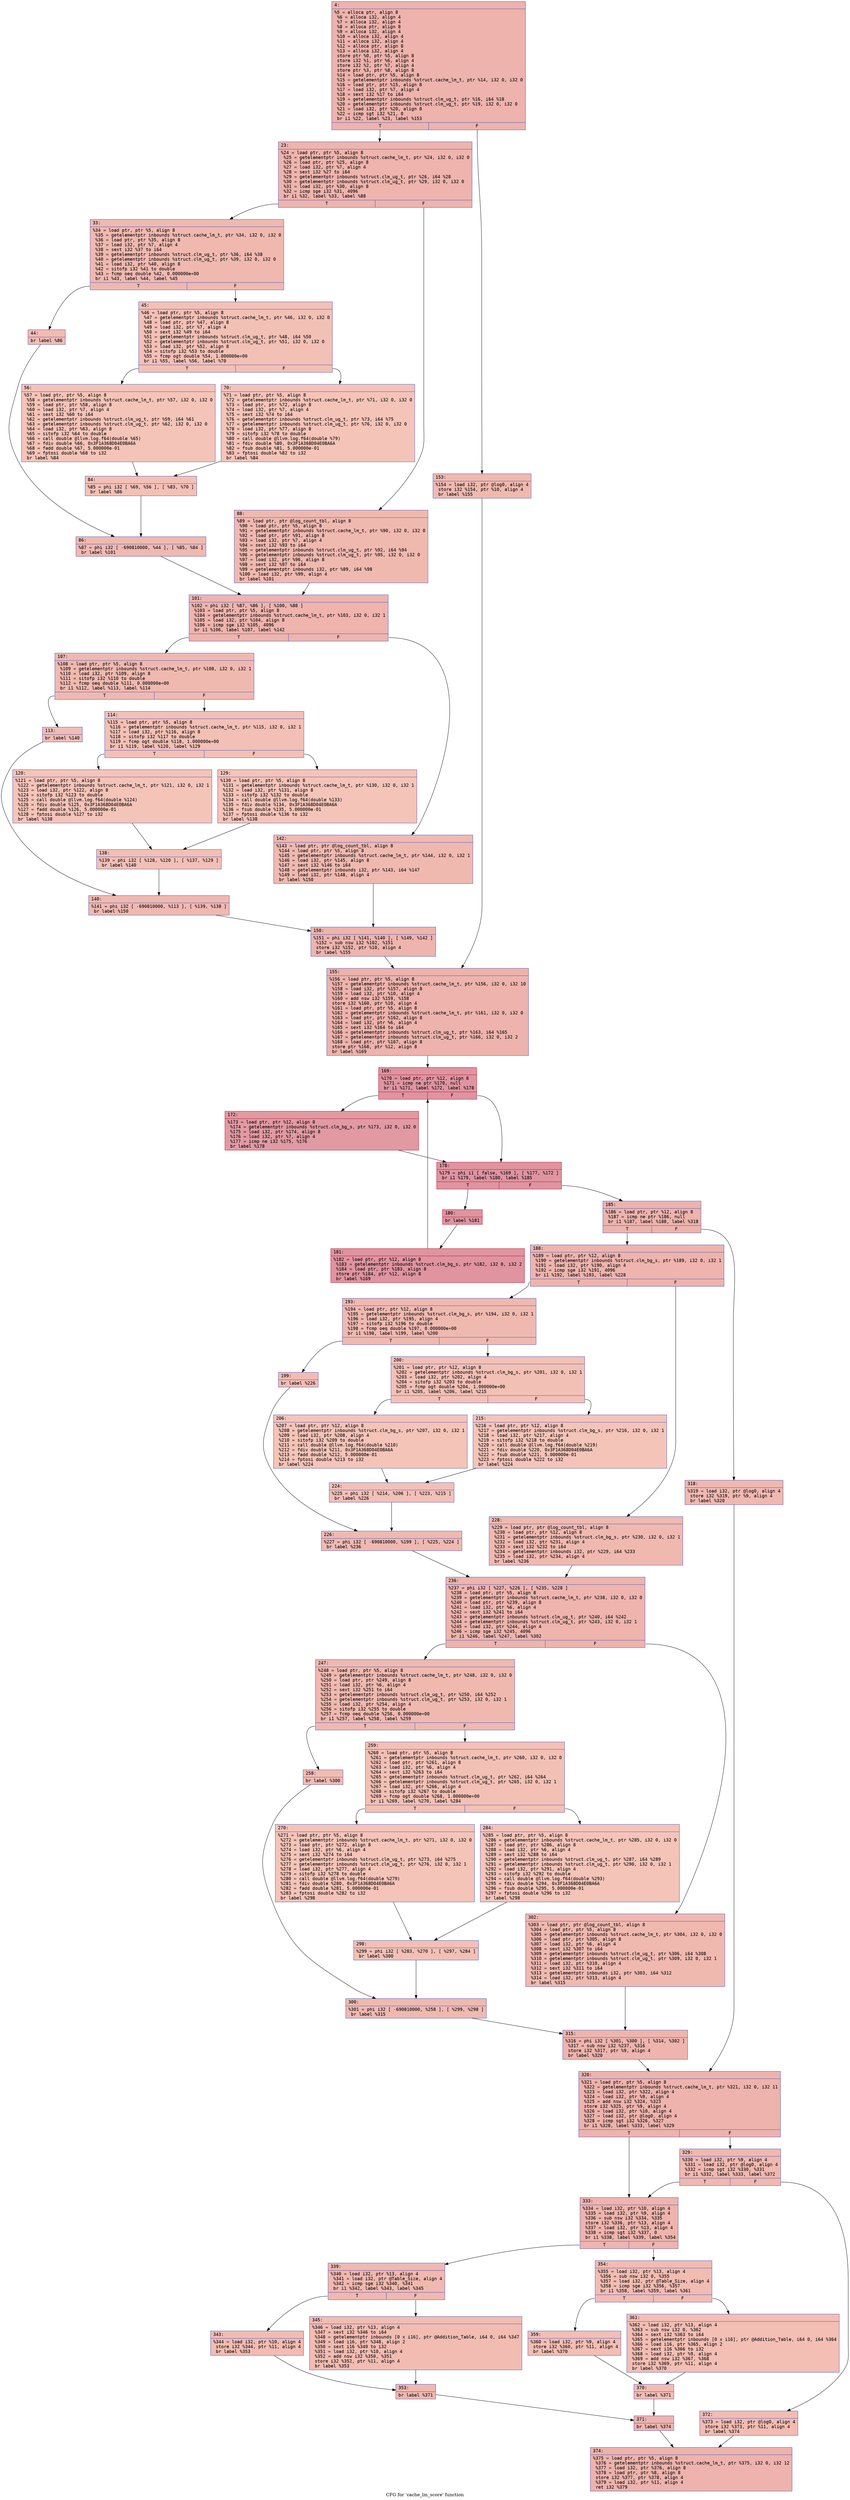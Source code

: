 digraph "CFG for 'cache_lm_score' function" {
	label="CFG for 'cache_lm_score' function";

	Node0x600000348280 [shape=record,color="#3d50c3ff", style=filled, fillcolor="#d6524470" fontname="Courier",label="{4:\l|  %5 = alloca ptr, align 8\l  %6 = alloca i32, align 4\l  %7 = alloca i32, align 4\l  %8 = alloca ptr, align 8\l  %9 = alloca i32, align 4\l  %10 = alloca i32, align 4\l  %11 = alloca i32, align 4\l  %12 = alloca ptr, align 8\l  %13 = alloca i32, align 4\l  store ptr %0, ptr %5, align 8\l  store i32 %1, ptr %6, align 4\l  store i32 %2, ptr %7, align 4\l  store ptr %3, ptr %8, align 8\l  %14 = load ptr, ptr %5, align 8\l  %15 = getelementptr inbounds %struct.cache_lm_t, ptr %14, i32 0, i32 0\l  %16 = load ptr, ptr %15, align 8\l  %17 = load i32, ptr %7, align 4\l  %18 = sext i32 %17 to i64\l  %19 = getelementptr inbounds %struct.clm_ug_t, ptr %16, i64 %18\l  %20 = getelementptr inbounds %struct.clm_ug_t, ptr %19, i32 0, i32 0\l  %21 = load i32, ptr %20, align 8\l  %22 = icmp sgt i32 %21, 0\l  br i1 %22, label %23, label %153\l|{<s0>T|<s1>F}}"];
	Node0x600000348280:s0 -> Node0x600000348320[tooltip="4 -> 23\nProbability 62.50%" ];
	Node0x600000348280:s1 -> Node0x600000348910[tooltip="4 -> 153\nProbability 37.50%" ];
	Node0x600000348320 [shape=record,color="#3d50c3ff", style=filled, fillcolor="#d8564670" fontname="Courier",label="{23:\l|  %24 = load ptr, ptr %5, align 8\l  %25 = getelementptr inbounds %struct.cache_lm_t, ptr %24, i32 0, i32 0\l  %26 = load ptr, ptr %25, align 8\l  %27 = load i32, ptr %7, align 4\l  %28 = sext i32 %27 to i64\l  %29 = getelementptr inbounds %struct.clm_ug_t, ptr %26, i64 %28\l  %30 = getelementptr inbounds %struct.clm_ug_t, ptr %29, i32 0, i32 0\l  %31 = load i32, ptr %30, align 8\l  %32 = icmp sge i32 %31, 4096\l  br i1 %32, label %33, label %88\l|{<s0>T|<s1>F}}"];
	Node0x600000348320:s0 -> Node0x600000348370[tooltip="23 -> 33\nProbability 50.00%" ];
	Node0x600000348320:s1 -> Node0x6000003485a0[tooltip="23 -> 88\nProbability 50.00%" ];
	Node0x600000348370 [shape=record,color="#3d50c3ff", style=filled, fillcolor="#de614d70" fontname="Courier",label="{33:\l|  %34 = load ptr, ptr %5, align 8\l  %35 = getelementptr inbounds %struct.cache_lm_t, ptr %34, i32 0, i32 0\l  %36 = load ptr, ptr %35, align 8\l  %37 = load i32, ptr %7, align 4\l  %38 = sext i32 %37 to i64\l  %39 = getelementptr inbounds %struct.clm_ug_t, ptr %36, i64 %38\l  %40 = getelementptr inbounds %struct.clm_ug_t, ptr %39, i32 0, i32 0\l  %41 = load i32, ptr %40, align 8\l  %42 = sitofp i32 %41 to double\l  %43 = fcmp oeq double %42, 0.000000e+00\l  br i1 %43, label %44, label %45\l|{<s0>T|<s1>F}}"];
	Node0x600000348370:s0 -> Node0x6000003483c0[tooltip="33 -> 44\nProbability 62.50%" ];
	Node0x600000348370:s1 -> Node0x600000348410[tooltip="33 -> 45\nProbability 37.50%" ];
	Node0x6000003483c0 [shape=record,color="#3d50c3ff", style=filled, fillcolor="#e1675170" fontname="Courier",label="{44:\l|  br label %86\l}"];
	Node0x6000003483c0 -> Node0x600000348550[tooltip="44 -> 86\nProbability 100.00%" ];
	Node0x600000348410 [shape=record,color="#3d50c3ff", style=filled, fillcolor="#e5705870" fontname="Courier",label="{45:\l|  %46 = load ptr, ptr %5, align 8\l  %47 = getelementptr inbounds %struct.cache_lm_t, ptr %46, i32 0, i32 0\l  %48 = load ptr, ptr %47, align 8\l  %49 = load i32, ptr %7, align 4\l  %50 = sext i32 %49 to i64\l  %51 = getelementptr inbounds %struct.clm_ug_t, ptr %48, i64 %50\l  %52 = getelementptr inbounds %struct.clm_ug_t, ptr %51, i32 0, i32 0\l  %53 = load i32, ptr %52, align 8\l  %54 = sitofp i32 %53 to double\l  %55 = fcmp ogt double %54, 1.000000e+00\l  br i1 %55, label %56, label %70\l|{<s0>T|<s1>F}}"];
	Node0x600000348410:s0 -> Node0x600000348460[tooltip="45 -> 56\nProbability 50.00%" ];
	Node0x600000348410:s1 -> Node0x6000003484b0[tooltip="45 -> 70\nProbability 50.00%" ];
	Node0x600000348460 [shape=record,color="#3d50c3ff", style=filled, fillcolor="#e97a5f70" fontname="Courier",label="{56:\l|  %57 = load ptr, ptr %5, align 8\l  %58 = getelementptr inbounds %struct.cache_lm_t, ptr %57, i32 0, i32 0\l  %59 = load ptr, ptr %58, align 8\l  %60 = load i32, ptr %7, align 4\l  %61 = sext i32 %60 to i64\l  %62 = getelementptr inbounds %struct.clm_ug_t, ptr %59, i64 %61\l  %63 = getelementptr inbounds %struct.clm_ug_t, ptr %62, i32 0, i32 0\l  %64 = load i32, ptr %63, align 8\l  %65 = sitofp i32 %64 to double\l  %66 = call double @llvm.log.f64(double %65)\l  %67 = fdiv double %66, 0x3F1A368D04E0BA6A\l  %68 = fadd double %67, 5.000000e-01\l  %69 = fptosi double %68 to i32\l  br label %84\l}"];
	Node0x600000348460 -> Node0x600000348500[tooltip="56 -> 84\nProbability 100.00%" ];
	Node0x6000003484b0 [shape=record,color="#3d50c3ff", style=filled, fillcolor="#e97a5f70" fontname="Courier",label="{70:\l|  %71 = load ptr, ptr %5, align 8\l  %72 = getelementptr inbounds %struct.cache_lm_t, ptr %71, i32 0, i32 0\l  %73 = load ptr, ptr %72, align 8\l  %74 = load i32, ptr %7, align 4\l  %75 = sext i32 %74 to i64\l  %76 = getelementptr inbounds %struct.clm_ug_t, ptr %73, i64 %75\l  %77 = getelementptr inbounds %struct.clm_ug_t, ptr %76, i32 0, i32 0\l  %78 = load i32, ptr %77, align 8\l  %79 = sitofp i32 %78 to double\l  %80 = call double @llvm.log.f64(double %79)\l  %81 = fdiv double %80, 0x3F1A368D04E0BA6A\l  %82 = fsub double %81, 5.000000e-01\l  %83 = fptosi double %82 to i32\l  br label %84\l}"];
	Node0x6000003484b0 -> Node0x600000348500[tooltip="70 -> 84\nProbability 100.00%" ];
	Node0x600000348500 [shape=record,color="#3d50c3ff", style=filled, fillcolor="#e5705870" fontname="Courier",label="{84:\l|  %85 = phi i32 [ %69, %56 ], [ %83, %70 ]\l  br label %86\l}"];
	Node0x600000348500 -> Node0x600000348550[tooltip="84 -> 86\nProbability 100.00%" ];
	Node0x600000348550 [shape=record,color="#3d50c3ff", style=filled, fillcolor="#de614d70" fontname="Courier",label="{86:\l|  %87 = phi i32 [ -690810000, %44 ], [ %85, %84 ]\l  br label %101\l}"];
	Node0x600000348550 -> Node0x6000003485f0[tooltip="86 -> 101\nProbability 100.00%" ];
	Node0x6000003485a0 [shape=record,color="#3d50c3ff", style=filled, fillcolor="#de614d70" fontname="Courier",label="{88:\l|  %89 = load ptr, ptr @log_count_tbl, align 8\l  %90 = load ptr, ptr %5, align 8\l  %91 = getelementptr inbounds %struct.cache_lm_t, ptr %90, i32 0, i32 0\l  %92 = load ptr, ptr %91, align 8\l  %93 = load i32, ptr %7, align 4\l  %94 = sext i32 %93 to i64\l  %95 = getelementptr inbounds %struct.clm_ug_t, ptr %92, i64 %94\l  %96 = getelementptr inbounds %struct.clm_ug_t, ptr %95, i32 0, i32 0\l  %97 = load i32, ptr %96, align 8\l  %98 = sext i32 %97 to i64\l  %99 = getelementptr inbounds i32, ptr %89, i64 %98\l  %100 = load i32, ptr %99, align 4\l  br label %101\l}"];
	Node0x6000003485a0 -> Node0x6000003485f0[tooltip="88 -> 101\nProbability 100.00%" ];
	Node0x6000003485f0 [shape=record,color="#3d50c3ff", style=filled, fillcolor="#d8564670" fontname="Courier",label="{101:\l|  %102 = phi i32 [ %87, %86 ], [ %100, %88 ]\l  %103 = load ptr, ptr %5, align 8\l  %104 = getelementptr inbounds %struct.cache_lm_t, ptr %103, i32 0, i32 1\l  %105 = load i32, ptr %104, align 8\l  %106 = icmp sge i32 %105, 4096\l  br i1 %106, label %107, label %142\l|{<s0>T|<s1>F}}"];
	Node0x6000003485f0:s0 -> Node0x600000348640[tooltip="101 -> 107\nProbability 50.00%" ];
	Node0x6000003485f0:s1 -> Node0x600000348870[tooltip="101 -> 142\nProbability 50.00%" ];
	Node0x600000348640 [shape=record,color="#3d50c3ff", style=filled, fillcolor="#de614d70" fontname="Courier",label="{107:\l|  %108 = load ptr, ptr %5, align 8\l  %109 = getelementptr inbounds %struct.cache_lm_t, ptr %108, i32 0, i32 1\l  %110 = load i32, ptr %109, align 8\l  %111 = sitofp i32 %110 to double\l  %112 = fcmp oeq double %111, 0.000000e+00\l  br i1 %112, label %113, label %114\l|{<s0>T|<s1>F}}"];
	Node0x600000348640:s0 -> Node0x600000348690[tooltip="107 -> 113\nProbability 62.50%" ];
	Node0x600000348640:s1 -> Node0x6000003486e0[tooltip="107 -> 114\nProbability 37.50%" ];
	Node0x600000348690 [shape=record,color="#3d50c3ff", style=filled, fillcolor="#e1675170" fontname="Courier",label="{113:\l|  br label %140\l}"];
	Node0x600000348690 -> Node0x600000348820[tooltip="113 -> 140\nProbability 100.00%" ];
	Node0x6000003486e0 [shape=record,color="#3d50c3ff", style=filled, fillcolor="#e5705870" fontname="Courier",label="{114:\l|  %115 = load ptr, ptr %5, align 8\l  %116 = getelementptr inbounds %struct.cache_lm_t, ptr %115, i32 0, i32 1\l  %117 = load i32, ptr %116, align 8\l  %118 = sitofp i32 %117 to double\l  %119 = fcmp ogt double %118, 1.000000e+00\l  br i1 %119, label %120, label %129\l|{<s0>T|<s1>F}}"];
	Node0x6000003486e0:s0 -> Node0x600000348730[tooltip="114 -> 120\nProbability 50.00%" ];
	Node0x6000003486e0:s1 -> Node0x600000348780[tooltip="114 -> 129\nProbability 50.00%" ];
	Node0x600000348730 [shape=record,color="#3d50c3ff", style=filled, fillcolor="#e97a5f70" fontname="Courier",label="{120:\l|  %121 = load ptr, ptr %5, align 8\l  %122 = getelementptr inbounds %struct.cache_lm_t, ptr %121, i32 0, i32 1\l  %123 = load i32, ptr %122, align 8\l  %124 = sitofp i32 %123 to double\l  %125 = call double @llvm.log.f64(double %124)\l  %126 = fdiv double %125, 0x3F1A368D04E0BA6A\l  %127 = fadd double %126, 5.000000e-01\l  %128 = fptosi double %127 to i32\l  br label %138\l}"];
	Node0x600000348730 -> Node0x6000003487d0[tooltip="120 -> 138\nProbability 100.00%" ];
	Node0x600000348780 [shape=record,color="#3d50c3ff", style=filled, fillcolor="#e97a5f70" fontname="Courier",label="{129:\l|  %130 = load ptr, ptr %5, align 8\l  %131 = getelementptr inbounds %struct.cache_lm_t, ptr %130, i32 0, i32 1\l  %132 = load i32, ptr %131, align 8\l  %133 = sitofp i32 %132 to double\l  %134 = call double @llvm.log.f64(double %133)\l  %135 = fdiv double %134, 0x3F1A368D04E0BA6A\l  %136 = fsub double %135, 5.000000e-01\l  %137 = fptosi double %136 to i32\l  br label %138\l}"];
	Node0x600000348780 -> Node0x6000003487d0[tooltip="129 -> 138\nProbability 100.00%" ];
	Node0x6000003487d0 [shape=record,color="#3d50c3ff", style=filled, fillcolor="#e5705870" fontname="Courier",label="{138:\l|  %139 = phi i32 [ %128, %120 ], [ %137, %129 ]\l  br label %140\l}"];
	Node0x6000003487d0 -> Node0x600000348820[tooltip="138 -> 140\nProbability 100.00%" ];
	Node0x600000348820 [shape=record,color="#3d50c3ff", style=filled, fillcolor="#de614d70" fontname="Courier",label="{140:\l|  %141 = phi i32 [ -690810000, %113 ], [ %139, %138 ]\l  br label %150\l}"];
	Node0x600000348820 -> Node0x6000003488c0[tooltip="140 -> 150\nProbability 100.00%" ];
	Node0x600000348870 [shape=record,color="#3d50c3ff", style=filled, fillcolor="#de614d70" fontname="Courier",label="{142:\l|  %143 = load ptr, ptr @log_count_tbl, align 8\l  %144 = load ptr, ptr %5, align 8\l  %145 = getelementptr inbounds %struct.cache_lm_t, ptr %144, i32 0, i32 1\l  %146 = load i32, ptr %145, align 8\l  %147 = sext i32 %146 to i64\l  %148 = getelementptr inbounds i32, ptr %143, i64 %147\l  %149 = load i32, ptr %148, align 4\l  br label %150\l}"];
	Node0x600000348870 -> Node0x6000003488c0[tooltip="142 -> 150\nProbability 100.00%" ];
	Node0x6000003488c0 [shape=record,color="#3d50c3ff", style=filled, fillcolor="#d8564670" fontname="Courier",label="{150:\l|  %151 = phi i32 [ %141, %140 ], [ %149, %142 ]\l  %152 = sub nsw i32 %102, %151\l  store i32 %152, ptr %10, align 4\l  br label %155\l}"];
	Node0x6000003488c0 -> Node0x600000348960[tooltip="150 -> 155\nProbability 100.00%" ];
	Node0x600000348910 [shape=record,color="#3d50c3ff", style=filled, fillcolor="#de614d70" fontname="Courier",label="{153:\l|  %154 = load i32, ptr @log0, align 4\l  store i32 %154, ptr %10, align 4\l  br label %155\l}"];
	Node0x600000348910 -> Node0x600000348960[tooltip="153 -> 155\nProbability 100.00%" ];
	Node0x600000348960 [shape=record,color="#3d50c3ff", style=filled, fillcolor="#d6524470" fontname="Courier",label="{155:\l|  %156 = load ptr, ptr %5, align 8\l  %157 = getelementptr inbounds %struct.cache_lm_t, ptr %156, i32 0, i32 10\l  %158 = load i32, ptr %157, align 8\l  %159 = load i32, ptr %10, align 4\l  %160 = add nsw i32 %159, %158\l  store i32 %160, ptr %10, align 4\l  %161 = load ptr, ptr %5, align 8\l  %162 = getelementptr inbounds %struct.cache_lm_t, ptr %161, i32 0, i32 0\l  %163 = load ptr, ptr %162, align 8\l  %164 = load i32, ptr %6, align 4\l  %165 = sext i32 %164 to i64\l  %166 = getelementptr inbounds %struct.clm_ug_t, ptr %163, i64 %165\l  %167 = getelementptr inbounds %struct.clm_ug_t, ptr %166, i32 0, i32 2\l  %168 = load ptr, ptr %167, align 8\l  store ptr %168, ptr %12, align 8\l  br label %169\l}"];
	Node0x600000348960 -> Node0x6000003489b0[tooltip="155 -> 169\nProbability 100.00%" ];
	Node0x6000003489b0 [shape=record,color="#b70d28ff", style=filled, fillcolor="#b70d2870" fontname="Courier",label="{169:\l|  %170 = load ptr, ptr %12, align 8\l  %171 = icmp ne ptr %170, null\l  br i1 %171, label %172, label %178\l|{<s0>T|<s1>F}}"];
	Node0x6000003489b0:s0 -> Node0x600000348a00[tooltip="169 -> 172\nProbability 62.50%" ];
	Node0x6000003489b0:s1 -> Node0x600000348a50[tooltip="169 -> 178\nProbability 37.50%" ];
	Node0x600000348a00 [shape=record,color="#b70d28ff", style=filled, fillcolor="#bb1b2c70" fontname="Courier",label="{172:\l|  %173 = load ptr, ptr %12, align 8\l  %174 = getelementptr inbounds %struct.clm_bg_s, ptr %173, i32 0, i32 0\l  %175 = load i32, ptr %174, align 8\l  %176 = load i32, ptr %7, align 4\l  %177 = icmp ne i32 %175, %176\l  br label %178\l}"];
	Node0x600000348a00 -> Node0x600000348a50[tooltip="172 -> 178\nProbability 100.00%" ];
	Node0x600000348a50 [shape=record,color="#b70d28ff", style=filled, fillcolor="#b70d2870" fontname="Courier",label="{178:\l|  %179 = phi i1 [ false, %169 ], [ %177, %172 ]\l  br i1 %179, label %180, label %185\l|{<s0>T|<s1>F}}"];
	Node0x600000348a50:s0 -> Node0x600000348aa0[tooltip="178 -> 180\nProbability 96.88%" ];
	Node0x600000348a50:s1 -> Node0x600000348b40[tooltip="178 -> 185\nProbability 3.12%" ];
	Node0x600000348aa0 [shape=record,color="#b70d28ff", style=filled, fillcolor="#b70d2870" fontname="Courier",label="{180:\l|  br label %181\l}"];
	Node0x600000348aa0 -> Node0x600000348af0[tooltip="180 -> 181\nProbability 100.00%" ];
	Node0x600000348af0 [shape=record,color="#b70d28ff", style=filled, fillcolor="#b70d2870" fontname="Courier",label="{181:\l|  %182 = load ptr, ptr %12, align 8\l  %183 = getelementptr inbounds %struct.clm_bg_s, ptr %182, i32 0, i32 2\l  %184 = load ptr, ptr %183, align 8\l  store ptr %184, ptr %12, align 8\l  br label %169\l}"];
	Node0x600000348af0 -> Node0x6000003489b0[tooltip="181 -> 169\nProbability 100.00%" ];
	Node0x600000348b40 [shape=record,color="#3d50c3ff", style=filled, fillcolor="#d6524470" fontname="Courier",label="{185:\l|  %186 = load ptr, ptr %12, align 8\l  %187 = icmp ne ptr %186, null\l  br i1 %187, label %188, label %318\l|{<s0>T|<s1>F}}"];
	Node0x600000348b40:s0 -> Node0x600000348b90[tooltip="185 -> 188\nProbability 62.50%" ];
	Node0x600000348b40:s1 -> Node0x600000349180[tooltip="185 -> 318\nProbability 37.50%" ];
	Node0x600000348b90 [shape=record,color="#3d50c3ff", style=filled, fillcolor="#d8564670" fontname="Courier",label="{188:\l|  %189 = load ptr, ptr %12, align 8\l  %190 = getelementptr inbounds %struct.clm_bg_s, ptr %189, i32 0, i32 1\l  %191 = load i32, ptr %190, align 4\l  %192 = icmp sge i32 %191, 4096\l  br i1 %192, label %193, label %228\l|{<s0>T|<s1>F}}"];
	Node0x600000348b90:s0 -> Node0x600000348be0[tooltip="188 -> 193\nProbability 50.00%" ];
	Node0x600000348b90:s1 -> Node0x600000348e10[tooltip="188 -> 228\nProbability 50.00%" ];
	Node0x600000348be0 [shape=record,color="#3d50c3ff", style=filled, fillcolor="#de614d70" fontname="Courier",label="{193:\l|  %194 = load ptr, ptr %12, align 8\l  %195 = getelementptr inbounds %struct.clm_bg_s, ptr %194, i32 0, i32 1\l  %196 = load i32, ptr %195, align 4\l  %197 = sitofp i32 %196 to double\l  %198 = fcmp oeq double %197, 0.000000e+00\l  br i1 %198, label %199, label %200\l|{<s0>T|<s1>F}}"];
	Node0x600000348be0:s0 -> Node0x600000348c30[tooltip="193 -> 199\nProbability 62.50%" ];
	Node0x600000348be0:s1 -> Node0x600000348c80[tooltip="193 -> 200\nProbability 37.50%" ];
	Node0x600000348c30 [shape=record,color="#3d50c3ff", style=filled, fillcolor="#e1675170" fontname="Courier",label="{199:\l|  br label %226\l}"];
	Node0x600000348c30 -> Node0x600000348dc0[tooltip="199 -> 226\nProbability 100.00%" ];
	Node0x600000348c80 [shape=record,color="#3d50c3ff", style=filled, fillcolor="#e5705870" fontname="Courier",label="{200:\l|  %201 = load ptr, ptr %12, align 8\l  %202 = getelementptr inbounds %struct.clm_bg_s, ptr %201, i32 0, i32 1\l  %203 = load i32, ptr %202, align 4\l  %204 = sitofp i32 %203 to double\l  %205 = fcmp ogt double %204, 1.000000e+00\l  br i1 %205, label %206, label %215\l|{<s0>T|<s1>F}}"];
	Node0x600000348c80:s0 -> Node0x600000348cd0[tooltip="200 -> 206\nProbability 50.00%" ];
	Node0x600000348c80:s1 -> Node0x600000348d20[tooltip="200 -> 215\nProbability 50.00%" ];
	Node0x600000348cd0 [shape=record,color="#3d50c3ff", style=filled, fillcolor="#e97a5f70" fontname="Courier",label="{206:\l|  %207 = load ptr, ptr %12, align 8\l  %208 = getelementptr inbounds %struct.clm_bg_s, ptr %207, i32 0, i32 1\l  %209 = load i32, ptr %208, align 4\l  %210 = sitofp i32 %209 to double\l  %211 = call double @llvm.log.f64(double %210)\l  %212 = fdiv double %211, 0x3F1A368D04E0BA6A\l  %213 = fadd double %212, 5.000000e-01\l  %214 = fptosi double %213 to i32\l  br label %224\l}"];
	Node0x600000348cd0 -> Node0x600000348d70[tooltip="206 -> 224\nProbability 100.00%" ];
	Node0x600000348d20 [shape=record,color="#3d50c3ff", style=filled, fillcolor="#e97a5f70" fontname="Courier",label="{215:\l|  %216 = load ptr, ptr %12, align 8\l  %217 = getelementptr inbounds %struct.clm_bg_s, ptr %216, i32 0, i32 1\l  %218 = load i32, ptr %217, align 4\l  %219 = sitofp i32 %218 to double\l  %220 = call double @llvm.log.f64(double %219)\l  %221 = fdiv double %220, 0x3F1A368D04E0BA6A\l  %222 = fsub double %221, 5.000000e-01\l  %223 = fptosi double %222 to i32\l  br label %224\l}"];
	Node0x600000348d20 -> Node0x600000348d70[tooltip="215 -> 224\nProbability 100.00%" ];
	Node0x600000348d70 [shape=record,color="#3d50c3ff", style=filled, fillcolor="#e5705870" fontname="Courier",label="{224:\l|  %225 = phi i32 [ %214, %206 ], [ %223, %215 ]\l  br label %226\l}"];
	Node0x600000348d70 -> Node0x600000348dc0[tooltip="224 -> 226\nProbability 100.00%" ];
	Node0x600000348dc0 [shape=record,color="#3d50c3ff", style=filled, fillcolor="#de614d70" fontname="Courier",label="{226:\l|  %227 = phi i32 [ -690810000, %199 ], [ %225, %224 ]\l  br label %236\l}"];
	Node0x600000348dc0 -> Node0x600000348e60[tooltip="226 -> 236\nProbability 100.00%" ];
	Node0x600000348e10 [shape=record,color="#3d50c3ff", style=filled, fillcolor="#de614d70" fontname="Courier",label="{228:\l|  %229 = load ptr, ptr @log_count_tbl, align 8\l  %230 = load ptr, ptr %12, align 8\l  %231 = getelementptr inbounds %struct.clm_bg_s, ptr %230, i32 0, i32 1\l  %232 = load i32, ptr %231, align 4\l  %233 = sext i32 %232 to i64\l  %234 = getelementptr inbounds i32, ptr %229, i64 %233\l  %235 = load i32, ptr %234, align 4\l  br label %236\l}"];
	Node0x600000348e10 -> Node0x600000348e60[tooltip="228 -> 236\nProbability 100.00%" ];
	Node0x600000348e60 [shape=record,color="#3d50c3ff", style=filled, fillcolor="#d8564670" fontname="Courier",label="{236:\l|  %237 = phi i32 [ %227, %226 ], [ %235, %228 ]\l  %238 = load ptr, ptr %5, align 8\l  %239 = getelementptr inbounds %struct.cache_lm_t, ptr %238, i32 0, i32 0\l  %240 = load ptr, ptr %239, align 8\l  %241 = load i32, ptr %6, align 4\l  %242 = sext i32 %241 to i64\l  %243 = getelementptr inbounds %struct.clm_ug_t, ptr %240, i64 %242\l  %244 = getelementptr inbounds %struct.clm_ug_t, ptr %243, i32 0, i32 1\l  %245 = load i32, ptr %244, align 4\l  %246 = icmp sge i32 %245, 4096\l  br i1 %246, label %247, label %302\l|{<s0>T|<s1>F}}"];
	Node0x600000348e60:s0 -> Node0x600000348eb0[tooltip="236 -> 247\nProbability 50.00%" ];
	Node0x600000348e60:s1 -> Node0x6000003490e0[tooltip="236 -> 302\nProbability 50.00%" ];
	Node0x600000348eb0 [shape=record,color="#3d50c3ff", style=filled, fillcolor="#de614d70" fontname="Courier",label="{247:\l|  %248 = load ptr, ptr %5, align 8\l  %249 = getelementptr inbounds %struct.cache_lm_t, ptr %248, i32 0, i32 0\l  %250 = load ptr, ptr %249, align 8\l  %251 = load i32, ptr %6, align 4\l  %252 = sext i32 %251 to i64\l  %253 = getelementptr inbounds %struct.clm_ug_t, ptr %250, i64 %252\l  %254 = getelementptr inbounds %struct.clm_ug_t, ptr %253, i32 0, i32 1\l  %255 = load i32, ptr %254, align 4\l  %256 = sitofp i32 %255 to double\l  %257 = fcmp oeq double %256, 0.000000e+00\l  br i1 %257, label %258, label %259\l|{<s0>T|<s1>F}}"];
	Node0x600000348eb0:s0 -> Node0x600000348f00[tooltip="247 -> 258\nProbability 62.50%" ];
	Node0x600000348eb0:s1 -> Node0x600000348f50[tooltip="247 -> 259\nProbability 37.50%" ];
	Node0x600000348f00 [shape=record,color="#3d50c3ff", style=filled, fillcolor="#e1675170" fontname="Courier",label="{258:\l|  br label %300\l}"];
	Node0x600000348f00 -> Node0x600000349090[tooltip="258 -> 300\nProbability 100.00%" ];
	Node0x600000348f50 [shape=record,color="#3d50c3ff", style=filled, fillcolor="#e5705870" fontname="Courier",label="{259:\l|  %260 = load ptr, ptr %5, align 8\l  %261 = getelementptr inbounds %struct.cache_lm_t, ptr %260, i32 0, i32 0\l  %262 = load ptr, ptr %261, align 8\l  %263 = load i32, ptr %6, align 4\l  %264 = sext i32 %263 to i64\l  %265 = getelementptr inbounds %struct.clm_ug_t, ptr %262, i64 %264\l  %266 = getelementptr inbounds %struct.clm_ug_t, ptr %265, i32 0, i32 1\l  %267 = load i32, ptr %266, align 4\l  %268 = sitofp i32 %267 to double\l  %269 = fcmp ogt double %268, 1.000000e+00\l  br i1 %269, label %270, label %284\l|{<s0>T|<s1>F}}"];
	Node0x600000348f50:s0 -> Node0x600000348fa0[tooltip="259 -> 270\nProbability 50.00%" ];
	Node0x600000348f50:s1 -> Node0x600000348ff0[tooltip="259 -> 284\nProbability 50.00%" ];
	Node0x600000348fa0 [shape=record,color="#3d50c3ff", style=filled, fillcolor="#e97a5f70" fontname="Courier",label="{270:\l|  %271 = load ptr, ptr %5, align 8\l  %272 = getelementptr inbounds %struct.cache_lm_t, ptr %271, i32 0, i32 0\l  %273 = load ptr, ptr %272, align 8\l  %274 = load i32, ptr %6, align 4\l  %275 = sext i32 %274 to i64\l  %276 = getelementptr inbounds %struct.clm_ug_t, ptr %273, i64 %275\l  %277 = getelementptr inbounds %struct.clm_ug_t, ptr %276, i32 0, i32 1\l  %278 = load i32, ptr %277, align 4\l  %279 = sitofp i32 %278 to double\l  %280 = call double @llvm.log.f64(double %279)\l  %281 = fdiv double %280, 0x3F1A368D04E0BA6A\l  %282 = fadd double %281, 5.000000e-01\l  %283 = fptosi double %282 to i32\l  br label %298\l}"];
	Node0x600000348fa0 -> Node0x600000349040[tooltip="270 -> 298\nProbability 100.00%" ];
	Node0x600000348ff0 [shape=record,color="#3d50c3ff", style=filled, fillcolor="#e97a5f70" fontname="Courier",label="{284:\l|  %285 = load ptr, ptr %5, align 8\l  %286 = getelementptr inbounds %struct.cache_lm_t, ptr %285, i32 0, i32 0\l  %287 = load ptr, ptr %286, align 8\l  %288 = load i32, ptr %6, align 4\l  %289 = sext i32 %288 to i64\l  %290 = getelementptr inbounds %struct.clm_ug_t, ptr %287, i64 %289\l  %291 = getelementptr inbounds %struct.clm_ug_t, ptr %290, i32 0, i32 1\l  %292 = load i32, ptr %291, align 4\l  %293 = sitofp i32 %292 to double\l  %294 = call double @llvm.log.f64(double %293)\l  %295 = fdiv double %294, 0x3F1A368D04E0BA6A\l  %296 = fsub double %295, 5.000000e-01\l  %297 = fptosi double %296 to i32\l  br label %298\l}"];
	Node0x600000348ff0 -> Node0x600000349040[tooltip="284 -> 298\nProbability 100.00%" ];
	Node0x600000349040 [shape=record,color="#3d50c3ff", style=filled, fillcolor="#e5705870" fontname="Courier",label="{298:\l|  %299 = phi i32 [ %283, %270 ], [ %297, %284 ]\l  br label %300\l}"];
	Node0x600000349040 -> Node0x600000349090[tooltip="298 -> 300\nProbability 100.00%" ];
	Node0x600000349090 [shape=record,color="#3d50c3ff", style=filled, fillcolor="#de614d70" fontname="Courier",label="{300:\l|  %301 = phi i32 [ -690810000, %258 ], [ %299, %298 ]\l  br label %315\l}"];
	Node0x600000349090 -> Node0x600000349130[tooltip="300 -> 315\nProbability 100.00%" ];
	Node0x6000003490e0 [shape=record,color="#3d50c3ff", style=filled, fillcolor="#de614d70" fontname="Courier",label="{302:\l|  %303 = load ptr, ptr @log_count_tbl, align 8\l  %304 = load ptr, ptr %5, align 8\l  %305 = getelementptr inbounds %struct.cache_lm_t, ptr %304, i32 0, i32 0\l  %306 = load ptr, ptr %305, align 8\l  %307 = load i32, ptr %6, align 4\l  %308 = sext i32 %307 to i64\l  %309 = getelementptr inbounds %struct.clm_ug_t, ptr %306, i64 %308\l  %310 = getelementptr inbounds %struct.clm_ug_t, ptr %309, i32 0, i32 1\l  %311 = load i32, ptr %310, align 4\l  %312 = sext i32 %311 to i64\l  %313 = getelementptr inbounds i32, ptr %303, i64 %312\l  %314 = load i32, ptr %313, align 4\l  br label %315\l}"];
	Node0x6000003490e0 -> Node0x600000349130[tooltip="302 -> 315\nProbability 100.00%" ];
	Node0x600000349130 [shape=record,color="#3d50c3ff", style=filled, fillcolor="#d8564670" fontname="Courier",label="{315:\l|  %316 = phi i32 [ %301, %300 ], [ %314, %302 ]\l  %317 = sub nsw i32 %237, %316\l  store i32 %317, ptr %9, align 4\l  br label %320\l}"];
	Node0x600000349130 -> Node0x6000003491d0[tooltip="315 -> 320\nProbability 100.00%" ];
	Node0x600000349180 [shape=record,color="#3d50c3ff", style=filled, fillcolor="#de614d70" fontname="Courier",label="{318:\l|  %319 = load i32, ptr @log0, align 4\l  store i32 %319, ptr %9, align 4\l  br label %320\l}"];
	Node0x600000349180 -> Node0x6000003491d0[tooltip="318 -> 320\nProbability 100.00%" ];
	Node0x6000003491d0 [shape=record,color="#3d50c3ff", style=filled, fillcolor="#d6524470" fontname="Courier",label="{320:\l|  %321 = load ptr, ptr %5, align 8\l  %322 = getelementptr inbounds %struct.cache_lm_t, ptr %321, i32 0, i32 11\l  %323 = load i32, ptr %322, align 4\l  %324 = load i32, ptr %9, align 4\l  %325 = add nsw i32 %324, %323\l  store i32 %325, ptr %9, align 4\l  %326 = load i32, ptr %10, align 4\l  %327 = load i32, ptr @log0, align 4\l  %328 = icmp sgt i32 %326, %327\l  br i1 %328, label %333, label %329\l|{<s0>T|<s1>F}}"];
	Node0x6000003491d0:s0 -> Node0x600000349270[tooltip="320 -> 333\nProbability 50.00%" ];
	Node0x6000003491d0:s1 -> Node0x600000349220[tooltip="320 -> 329\nProbability 50.00%" ];
	Node0x600000349220 [shape=record,color="#3d50c3ff", style=filled, fillcolor="#dc5d4a70" fontname="Courier",label="{329:\l|  %330 = load i32, ptr %9, align 4\l  %331 = load i32, ptr @log0, align 4\l  %332 = icmp sgt i32 %330, %331\l  br i1 %332, label %333, label %372\l|{<s0>T|<s1>F}}"];
	Node0x600000349220:s0 -> Node0x600000349270[tooltip="329 -> 333\nProbability 50.00%" ];
	Node0x600000349220:s1 -> Node0x600000349590[tooltip="329 -> 372\nProbability 50.00%" ];
	Node0x600000349270 [shape=record,color="#3d50c3ff", style=filled, fillcolor="#d8564670" fontname="Courier",label="{333:\l|  %334 = load i32, ptr %10, align 4\l  %335 = load i32, ptr %9, align 4\l  %336 = sub nsw i32 %334, %335\l  store i32 %336, ptr %13, align 4\l  %337 = load i32, ptr %13, align 4\l  %338 = icmp sgt i32 %337, 0\l  br i1 %338, label %339, label %354\l|{<s0>T|<s1>F}}"];
	Node0x600000349270:s0 -> Node0x6000003492c0[tooltip="333 -> 339\nProbability 62.50%" ];
	Node0x600000349270:s1 -> Node0x600000349400[tooltip="333 -> 354\nProbability 37.50%" ];
	Node0x6000003492c0 [shape=record,color="#3d50c3ff", style=filled, fillcolor="#dc5d4a70" fontname="Courier",label="{339:\l|  %340 = load i32, ptr %13, align 4\l  %341 = load i32, ptr @Table_Size, align 4\l  %342 = icmp sge i32 %340, %341\l  br i1 %342, label %343, label %345\l|{<s0>T|<s1>F}}"];
	Node0x6000003492c0:s0 -> Node0x600000349310[tooltip="339 -> 343\nProbability 50.00%" ];
	Node0x6000003492c0:s1 -> Node0x600000349360[tooltip="339 -> 345\nProbability 50.00%" ];
	Node0x600000349310 [shape=record,color="#3d50c3ff", style=filled, fillcolor="#e1675170" fontname="Courier",label="{343:\l|  %344 = load i32, ptr %10, align 4\l  store i32 %344, ptr %11, align 4\l  br label %353\l}"];
	Node0x600000349310 -> Node0x6000003493b0[tooltip="343 -> 353\nProbability 100.00%" ];
	Node0x600000349360 [shape=record,color="#3d50c3ff", style=filled, fillcolor="#e1675170" fontname="Courier",label="{345:\l|  %346 = load i32, ptr %13, align 4\l  %347 = sext i32 %346 to i64\l  %348 = getelementptr inbounds [0 x i16], ptr @Addition_Table, i64 0, i64 %347\l  %349 = load i16, ptr %348, align 2\l  %350 = sext i16 %349 to i32\l  %351 = load i32, ptr %10, align 4\l  %352 = add nsw i32 %350, %351\l  store i32 %352, ptr %11, align 4\l  br label %353\l}"];
	Node0x600000349360 -> Node0x6000003493b0[tooltip="345 -> 353\nProbability 100.00%" ];
	Node0x6000003493b0 [shape=record,color="#3d50c3ff", style=filled, fillcolor="#dc5d4a70" fontname="Courier",label="{353:\l|  br label %371\l}"];
	Node0x6000003493b0 -> Node0x600000349540[tooltip="353 -> 371\nProbability 100.00%" ];
	Node0x600000349400 [shape=record,color="#3d50c3ff", style=filled, fillcolor="#e1675170" fontname="Courier",label="{354:\l|  %355 = load i32, ptr %13, align 4\l  %356 = sub nsw i32 0, %355\l  %357 = load i32, ptr @Table_Size, align 4\l  %358 = icmp sge i32 %356, %357\l  br i1 %358, label %359, label %361\l|{<s0>T|<s1>F}}"];
	Node0x600000349400:s0 -> Node0x600000349450[tooltip="354 -> 359\nProbability 50.00%" ];
	Node0x600000349400:s1 -> Node0x6000003494a0[tooltip="354 -> 361\nProbability 50.00%" ];
	Node0x600000349450 [shape=record,color="#3d50c3ff", style=filled, fillcolor="#e36c5570" fontname="Courier",label="{359:\l|  %360 = load i32, ptr %9, align 4\l  store i32 %360, ptr %11, align 4\l  br label %370\l}"];
	Node0x600000349450 -> Node0x6000003494f0[tooltip="359 -> 370\nProbability 100.00%" ];
	Node0x6000003494a0 [shape=record,color="#3d50c3ff", style=filled, fillcolor="#e36c5570" fontname="Courier",label="{361:\l|  %362 = load i32, ptr %13, align 4\l  %363 = sub nsw i32 0, %362\l  %364 = sext i32 %363 to i64\l  %365 = getelementptr inbounds [0 x i16], ptr @Addition_Table, i64 0, i64 %364\l  %366 = load i16, ptr %365, align 2\l  %367 = sext i16 %366 to i32\l  %368 = load i32, ptr %9, align 4\l  %369 = add nsw i32 %367, %368\l  store i32 %369, ptr %11, align 4\l  br label %370\l}"];
	Node0x6000003494a0 -> Node0x6000003494f0[tooltip="361 -> 370\nProbability 100.00%" ];
	Node0x6000003494f0 [shape=record,color="#3d50c3ff", style=filled, fillcolor="#e1675170" fontname="Courier",label="{370:\l|  br label %371\l}"];
	Node0x6000003494f0 -> Node0x600000349540[tooltip="370 -> 371\nProbability 100.00%" ];
	Node0x600000349540 [shape=record,color="#3d50c3ff", style=filled, fillcolor="#d8564670" fontname="Courier",label="{371:\l|  br label %374\l}"];
	Node0x600000349540 -> Node0x6000003495e0[tooltip="371 -> 374\nProbability 100.00%" ];
	Node0x600000349590 [shape=record,color="#3d50c3ff", style=filled, fillcolor="#e1675170" fontname="Courier",label="{372:\l|  %373 = load i32, ptr @log0, align 4\l  store i32 %373, ptr %11, align 4\l  br label %374\l}"];
	Node0x600000349590 -> Node0x6000003495e0[tooltip="372 -> 374\nProbability 100.00%" ];
	Node0x6000003495e0 [shape=record,color="#3d50c3ff", style=filled, fillcolor="#d6524470" fontname="Courier",label="{374:\l|  %375 = load ptr, ptr %5, align 8\l  %376 = getelementptr inbounds %struct.cache_lm_t, ptr %375, i32 0, i32 12\l  %377 = load i32, ptr %376, align 8\l  %378 = load ptr, ptr %8, align 8\l  store i32 %377, ptr %378, align 4\l  %379 = load i32, ptr %11, align 4\l  ret i32 %379\l}"];
}
